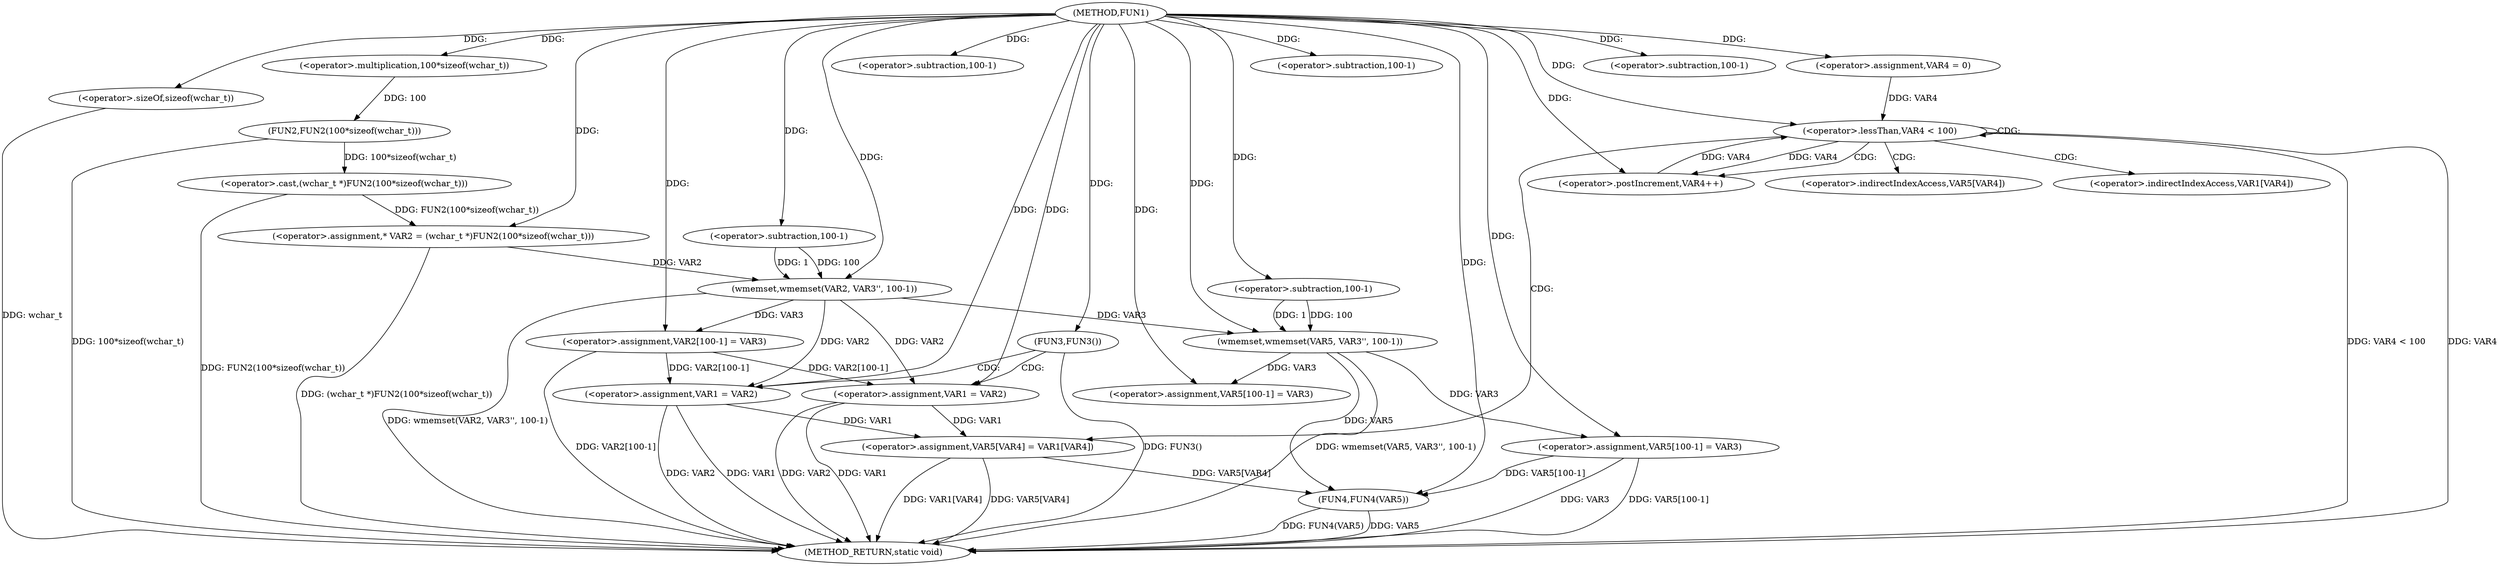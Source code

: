 digraph FUN1 {  
"1000100" [label = "(METHOD,FUN1)" ]
"1000179" [label = "(METHOD_RETURN,static void)" ]
"1000104" [label = "(<operator>.assignment,* VAR2 = (wchar_t *)FUN2(100*sizeof(wchar_t)))" ]
"1000106" [label = "(<operator>.cast,(wchar_t *)FUN2(100*sizeof(wchar_t)))" ]
"1000108" [label = "(FUN2,FUN2(100*sizeof(wchar_t)))" ]
"1000109" [label = "(<operator>.multiplication,100*sizeof(wchar_t))" ]
"1000111" [label = "(<operator>.sizeOf,sizeof(wchar_t))" ]
"1000113" [label = "(wmemset,wmemset(VAR2, VAR3'', 100-1))" ]
"1000116" [label = "(<operator>.subtraction,100-1)" ]
"1000119" [label = "(<operator>.assignment,VAR2[100-1] = VAR3)" ]
"1000122" [label = "(<operator>.subtraction,100-1)" ]
"1000127" [label = "(FUN3,FUN3())" ]
"1000129" [label = "(<operator>.assignment,VAR1 = VAR2)" ]
"1000134" [label = "(<operator>.assignment,VAR1 = VAR2)" ]
"1000140" [label = "(wmemset,wmemset(VAR5, VAR3'', 100-1))" ]
"1000143" [label = "(<operator>.subtraction,100-1)" ]
"1000146" [label = "(<operator>.assignment,VAR5[100-1] = VAR3)" ]
"1000149" [label = "(<operator>.subtraction,100-1)" ]
"1000154" [label = "(<operator>.assignment,VAR4 = 0)" ]
"1000157" [label = "(<operator>.lessThan,VAR4 < 100)" ]
"1000160" [label = "(<operator>.postIncrement,VAR4++)" ]
"1000163" [label = "(<operator>.assignment,VAR5[VAR4] = VAR1[VAR4])" ]
"1000170" [label = "(<operator>.assignment,VAR5[100-1] = VAR3)" ]
"1000173" [label = "(<operator>.subtraction,100-1)" ]
"1000177" [label = "(FUN4,FUN4(VAR5))" ]
"1000164" [label = "(<operator>.indirectIndexAccess,VAR5[VAR4])" ]
"1000167" [label = "(<operator>.indirectIndexAccess,VAR1[VAR4])" ]
  "1000177" -> "1000179"  [ label = "DDG: VAR5"] 
  "1000106" -> "1000179"  [ label = "DDG: FUN2(100*sizeof(wchar_t))"] 
  "1000157" -> "1000179"  [ label = "DDG: VAR4 < 100"] 
  "1000140" -> "1000179"  [ label = "DDG: wmemset(VAR5, VAR3'', 100-1)"] 
  "1000170" -> "1000179"  [ label = "DDG: VAR3"] 
  "1000127" -> "1000179"  [ label = "DDG: FUN3()"] 
  "1000111" -> "1000179"  [ label = "DDG: wchar_t"] 
  "1000129" -> "1000179"  [ label = "DDG: VAR2"] 
  "1000129" -> "1000179"  [ label = "DDG: VAR1"] 
  "1000163" -> "1000179"  [ label = "DDG: VAR5[VAR4]"] 
  "1000157" -> "1000179"  [ label = "DDG: VAR4"] 
  "1000163" -> "1000179"  [ label = "DDG: VAR1[VAR4]"] 
  "1000134" -> "1000179"  [ label = "DDG: VAR1"] 
  "1000113" -> "1000179"  [ label = "DDG: wmemset(VAR2, VAR3'', 100-1)"] 
  "1000119" -> "1000179"  [ label = "DDG: VAR2[100-1]"] 
  "1000134" -> "1000179"  [ label = "DDG: VAR2"] 
  "1000170" -> "1000179"  [ label = "DDG: VAR5[100-1]"] 
  "1000177" -> "1000179"  [ label = "DDG: FUN4(VAR5)"] 
  "1000104" -> "1000179"  [ label = "DDG: (wchar_t *)FUN2(100*sizeof(wchar_t))"] 
  "1000108" -> "1000179"  [ label = "DDG: 100*sizeof(wchar_t)"] 
  "1000106" -> "1000104"  [ label = "DDG: FUN2(100*sizeof(wchar_t))"] 
  "1000100" -> "1000104"  [ label = "DDG: "] 
  "1000108" -> "1000106"  [ label = "DDG: 100*sizeof(wchar_t)"] 
  "1000109" -> "1000108"  [ label = "DDG: 100"] 
  "1000100" -> "1000109"  [ label = "DDG: "] 
  "1000100" -> "1000111"  [ label = "DDG: "] 
  "1000104" -> "1000113"  [ label = "DDG: VAR2"] 
  "1000100" -> "1000113"  [ label = "DDG: "] 
  "1000116" -> "1000113"  [ label = "DDG: 100"] 
  "1000116" -> "1000113"  [ label = "DDG: 1"] 
  "1000100" -> "1000116"  [ label = "DDG: "] 
  "1000113" -> "1000119"  [ label = "DDG: VAR3"] 
  "1000100" -> "1000119"  [ label = "DDG: "] 
  "1000100" -> "1000122"  [ label = "DDG: "] 
  "1000100" -> "1000127"  [ label = "DDG: "] 
  "1000113" -> "1000129"  [ label = "DDG: VAR2"] 
  "1000119" -> "1000129"  [ label = "DDG: VAR2[100-1]"] 
  "1000100" -> "1000129"  [ label = "DDG: "] 
  "1000113" -> "1000134"  [ label = "DDG: VAR2"] 
  "1000119" -> "1000134"  [ label = "DDG: VAR2[100-1]"] 
  "1000100" -> "1000134"  [ label = "DDG: "] 
  "1000100" -> "1000140"  [ label = "DDG: "] 
  "1000113" -> "1000140"  [ label = "DDG: VAR3"] 
  "1000143" -> "1000140"  [ label = "DDG: 100"] 
  "1000143" -> "1000140"  [ label = "DDG: 1"] 
  "1000100" -> "1000143"  [ label = "DDG: "] 
  "1000140" -> "1000146"  [ label = "DDG: VAR3"] 
  "1000100" -> "1000146"  [ label = "DDG: "] 
  "1000100" -> "1000149"  [ label = "DDG: "] 
  "1000100" -> "1000154"  [ label = "DDG: "] 
  "1000154" -> "1000157"  [ label = "DDG: VAR4"] 
  "1000160" -> "1000157"  [ label = "DDG: VAR4"] 
  "1000100" -> "1000157"  [ label = "DDG: "] 
  "1000157" -> "1000160"  [ label = "DDG: VAR4"] 
  "1000100" -> "1000160"  [ label = "DDG: "] 
  "1000129" -> "1000163"  [ label = "DDG: VAR1"] 
  "1000134" -> "1000163"  [ label = "DDG: VAR1"] 
  "1000100" -> "1000170"  [ label = "DDG: "] 
  "1000140" -> "1000170"  [ label = "DDG: VAR3"] 
  "1000100" -> "1000173"  [ label = "DDG: "] 
  "1000163" -> "1000177"  [ label = "DDG: VAR5[VAR4]"] 
  "1000140" -> "1000177"  [ label = "DDG: VAR5"] 
  "1000170" -> "1000177"  [ label = "DDG: VAR5[100-1]"] 
  "1000100" -> "1000177"  [ label = "DDG: "] 
  "1000127" -> "1000129"  [ label = "CDG: "] 
  "1000127" -> "1000134"  [ label = "CDG: "] 
  "1000157" -> "1000163"  [ label = "CDG: "] 
  "1000157" -> "1000160"  [ label = "CDG: "] 
  "1000157" -> "1000164"  [ label = "CDG: "] 
  "1000157" -> "1000167"  [ label = "CDG: "] 
  "1000157" -> "1000157"  [ label = "CDG: "] 
}
